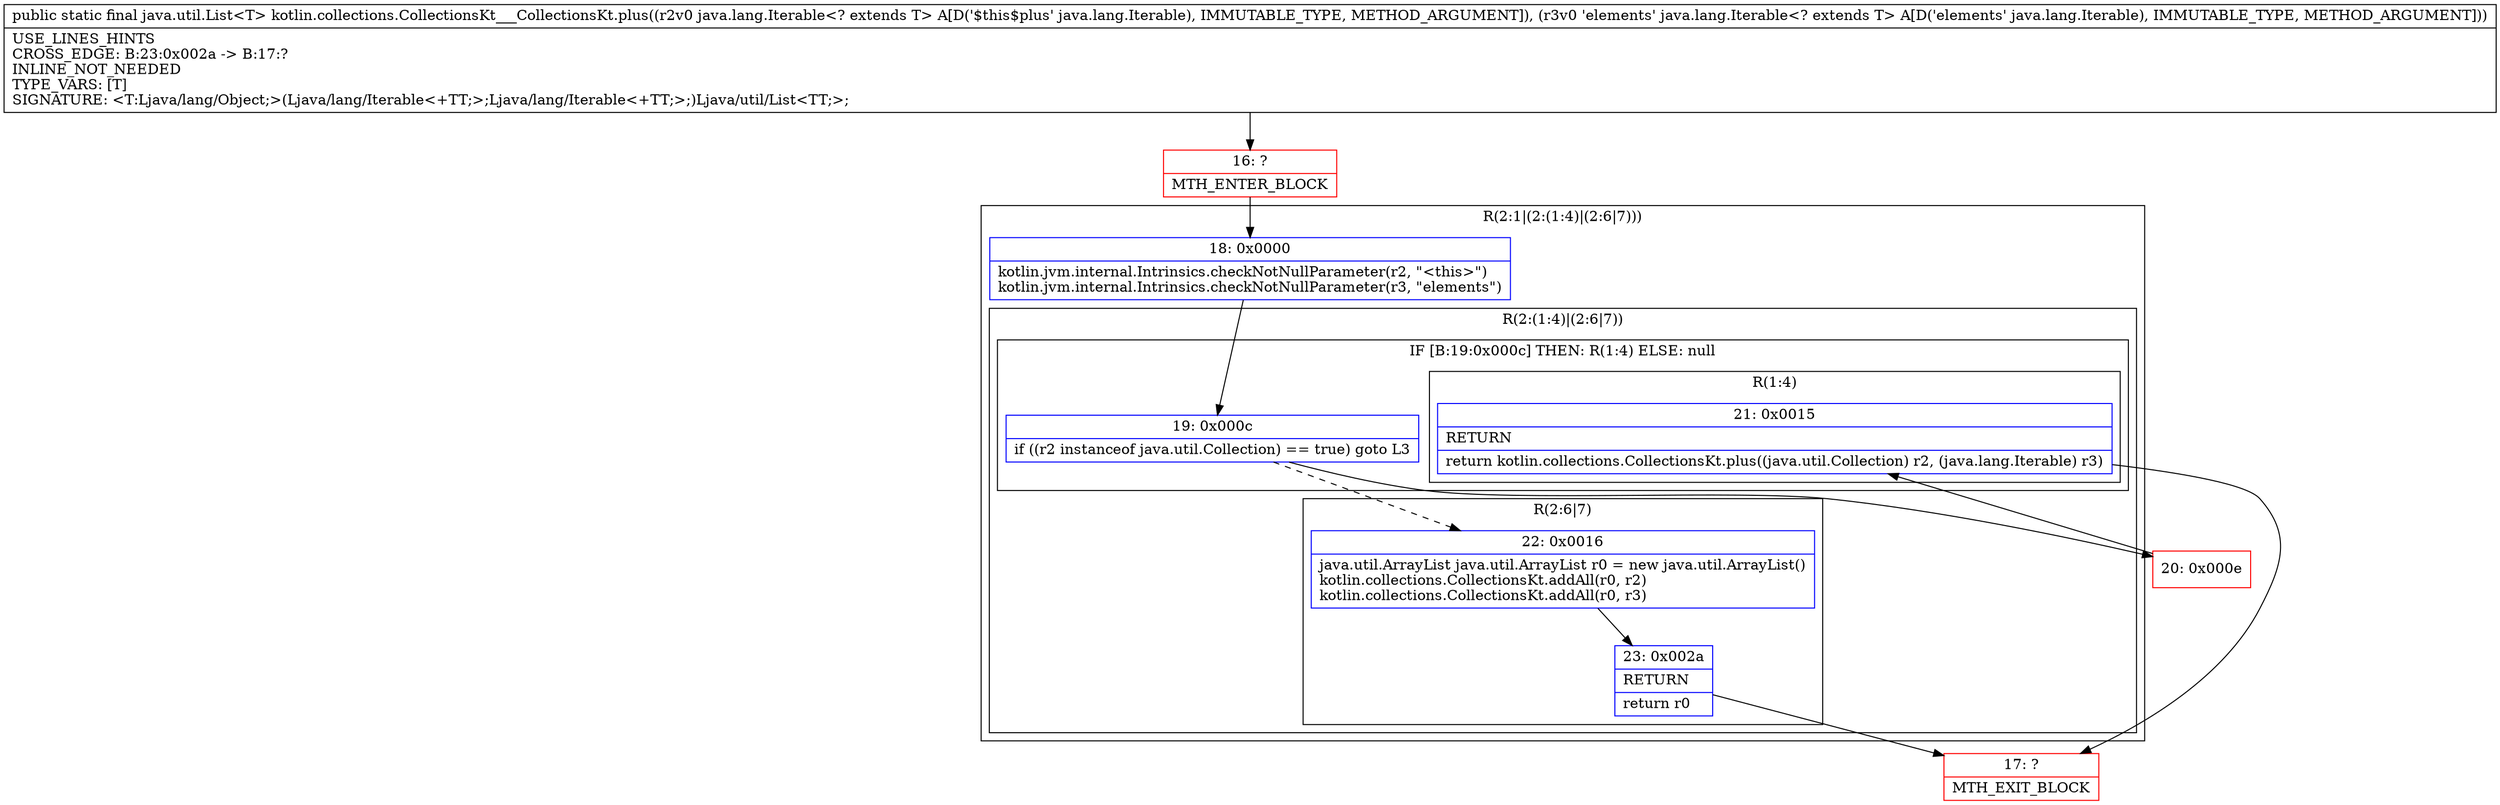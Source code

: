 digraph "CFG forkotlin.collections.CollectionsKt___CollectionsKt.plus(Ljava\/lang\/Iterable;Ljava\/lang\/Iterable;)Ljava\/util\/List;" {
subgraph cluster_Region_1679392562 {
label = "R(2:1|(2:(1:4)|(2:6|7)))";
node [shape=record,color=blue];
Node_18 [shape=record,label="{18\:\ 0x0000|kotlin.jvm.internal.Intrinsics.checkNotNullParameter(r2, \"\<this\>\")\lkotlin.jvm.internal.Intrinsics.checkNotNullParameter(r3, \"elements\")\l}"];
subgraph cluster_Region_404576082 {
label = "R(2:(1:4)|(2:6|7))";
node [shape=record,color=blue];
subgraph cluster_IfRegion_980794039 {
label = "IF [B:19:0x000c] THEN: R(1:4) ELSE: null";
node [shape=record,color=blue];
Node_19 [shape=record,label="{19\:\ 0x000c|if ((r2 instanceof java.util.Collection) == true) goto L3\l}"];
subgraph cluster_Region_775149855 {
label = "R(1:4)";
node [shape=record,color=blue];
Node_21 [shape=record,label="{21\:\ 0x0015|RETURN\l|return kotlin.collections.CollectionsKt.plus((java.util.Collection) r2, (java.lang.Iterable) r3)\l}"];
}
}
subgraph cluster_Region_1278687230 {
label = "R(2:6|7)";
node [shape=record,color=blue];
Node_22 [shape=record,label="{22\:\ 0x0016|java.util.ArrayList java.util.ArrayList r0 = new java.util.ArrayList()\lkotlin.collections.CollectionsKt.addAll(r0, r2)\lkotlin.collections.CollectionsKt.addAll(r0, r3)\l}"];
Node_23 [shape=record,label="{23\:\ 0x002a|RETURN\l|return r0\l}"];
}
}
}
Node_16 [shape=record,color=red,label="{16\:\ ?|MTH_ENTER_BLOCK\l}"];
Node_20 [shape=record,color=red,label="{20\:\ 0x000e}"];
Node_17 [shape=record,color=red,label="{17\:\ ?|MTH_EXIT_BLOCK\l}"];
MethodNode[shape=record,label="{public static final java.util.List\<T\> kotlin.collections.CollectionsKt___CollectionsKt.plus((r2v0 java.lang.Iterable\<? extends T\> A[D('$this$plus' java.lang.Iterable), IMMUTABLE_TYPE, METHOD_ARGUMENT]), (r3v0 'elements' java.lang.Iterable\<? extends T\> A[D('elements' java.lang.Iterable), IMMUTABLE_TYPE, METHOD_ARGUMENT]))  | USE_LINES_HINTS\lCROSS_EDGE: B:23:0x002a \-\> B:17:?\lINLINE_NOT_NEEDED\lTYPE_VARS: [T]\lSIGNATURE: \<T:Ljava\/lang\/Object;\>(Ljava\/lang\/Iterable\<+TT;\>;Ljava\/lang\/Iterable\<+TT;\>;)Ljava\/util\/List\<TT;\>;\l}"];
MethodNode -> Node_16;Node_18 -> Node_19;
Node_19 -> Node_20;
Node_19 -> Node_22[style=dashed];
Node_21 -> Node_17;
Node_22 -> Node_23;
Node_23 -> Node_17;
Node_16 -> Node_18;
Node_20 -> Node_21;
}

